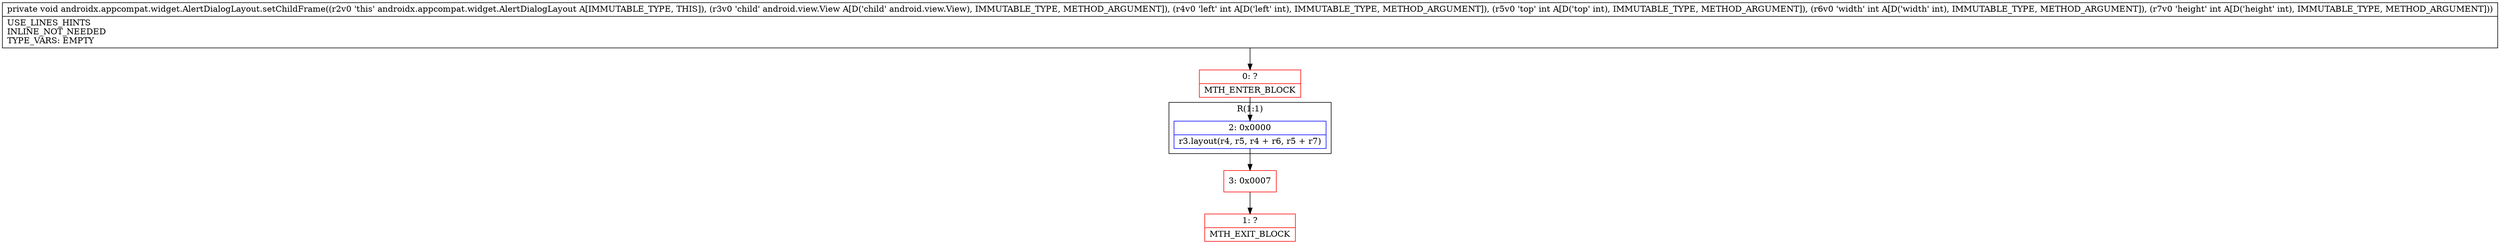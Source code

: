 digraph "CFG forandroidx.appcompat.widget.AlertDialogLayout.setChildFrame(Landroid\/view\/View;IIII)V" {
subgraph cluster_Region_1072728595 {
label = "R(1:1)";
node [shape=record,color=blue];
Node_2 [shape=record,label="{2\:\ 0x0000|r3.layout(r4, r5, r4 + r6, r5 + r7)\l}"];
}
Node_0 [shape=record,color=red,label="{0\:\ ?|MTH_ENTER_BLOCK\l}"];
Node_3 [shape=record,color=red,label="{3\:\ 0x0007}"];
Node_1 [shape=record,color=red,label="{1\:\ ?|MTH_EXIT_BLOCK\l}"];
MethodNode[shape=record,label="{private void androidx.appcompat.widget.AlertDialogLayout.setChildFrame((r2v0 'this' androidx.appcompat.widget.AlertDialogLayout A[IMMUTABLE_TYPE, THIS]), (r3v0 'child' android.view.View A[D('child' android.view.View), IMMUTABLE_TYPE, METHOD_ARGUMENT]), (r4v0 'left' int A[D('left' int), IMMUTABLE_TYPE, METHOD_ARGUMENT]), (r5v0 'top' int A[D('top' int), IMMUTABLE_TYPE, METHOD_ARGUMENT]), (r6v0 'width' int A[D('width' int), IMMUTABLE_TYPE, METHOD_ARGUMENT]), (r7v0 'height' int A[D('height' int), IMMUTABLE_TYPE, METHOD_ARGUMENT]))  | USE_LINES_HINTS\lINLINE_NOT_NEEDED\lTYPE_VARS: EMPTY\l}"];
MethodNode -> Node_0;Node_2 -> Node_3;
Node_0 -> Node_2;
Node_3 -> Node_1;
}

